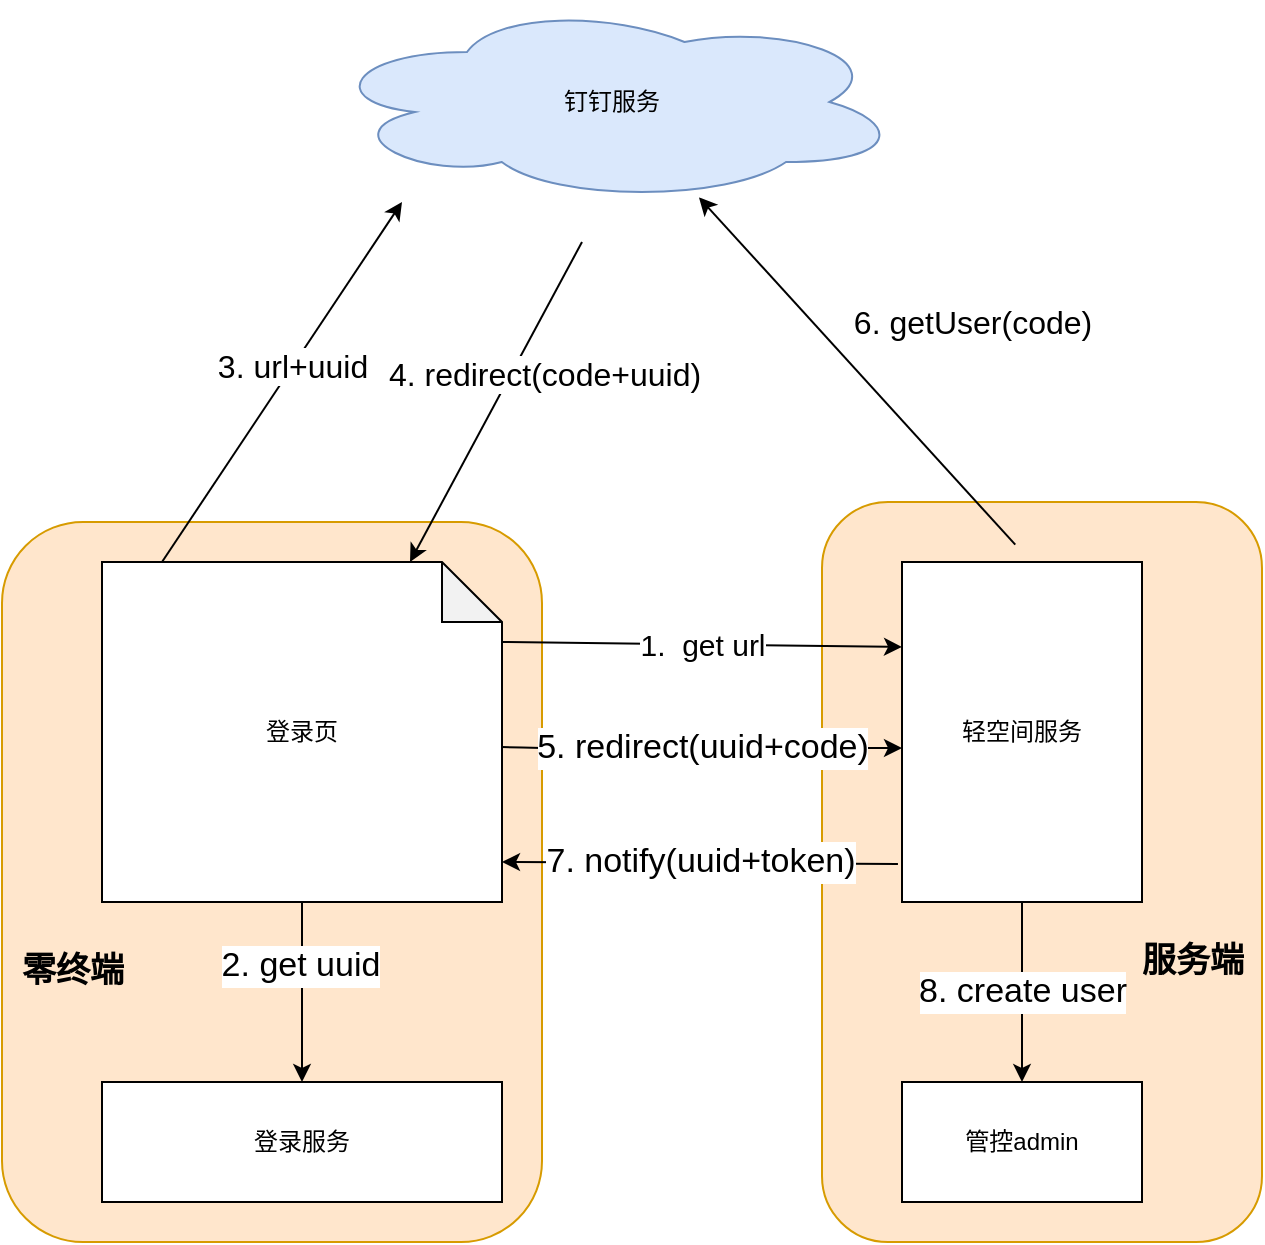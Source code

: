 <mxfile version="13.10.4" type="github">
  <diagram id="v8FIyj6-tNv1zjd0D3WM" name="Page-1">
    <mxGraphModel dx="1038" dy="1693" grid="1" gridSize="10" guides="1" tooltips="1" connect="1" arrows="1" fold="1" page="1" pageScale="1" pageWidth="827" pageHeight="1169" math="0" shadow="0">
      <root>
        <mxCell id="0" />
        <mxCell id="1" parent="0" />
        <mxCell id="kvXipWGZ7Jy9fMiuD0g3-35" value="" style="rounded=1;whiteSpace=wrap;html=1;fontSize=17;fillColor=#ffe6cc;strokeColor=#d79b00;" vertex="1" parent="1">
          <mxGeometry x="620" y="170" width="220" height="370" as="geometry" />
        </mxCell>
        <mxCell id="kvXipWGZ7Jy9fMiuD0g3-33" value="" style="rounded=1;whiteSpace=wrap;html=1;fontSize=17;fillColor=#ffe6cc;strokeColor=#d79b00;" vertex="1" parent="1">
          <mxGeometry x="210" y="180" width="270" height="360" as="geometry" />
        </mxCell>
        <mxCell id="kvXipWGZ7Jy9fMiuD0g3-2" value="登录服务" style="rounded=0;whiteSpace=wrap;html=1;" vertex="1" parent="1">
          <mxGeometry x="260" y="460" width="200" height="60" as="geometry" />
        </mxCell>
        <mxCell id="kvXipWGZ7Jy9fMiuD0g3-30" value="8. create user" style="edgeStyle=orthogonalEdgeStyle;rounded=0;orthogonalLoop=1;jettySize=auto;html=1;startArrow=none;startFill=0;endArrow=classic;endFill=1;fontSize=17;" edge="1" parent="1" source="kvXipWGZ7Jy9fMiuD0g3-3" target="kvXipWGZ7Jy9fMiuD0g3-29">
          <mxGeometry relative="1" as="geometry" />
        </mxCell>
        <mxCell id="kvXipWGZ7Jy9fMiuD0g3-3" value="轻空间服务" style="rounded=0;whiteSpace=wrap;html=1;" vertex="1" parent="1">
          <mxGeometry x="660" y="200" width="120" height="170" as="geometry" />
        </mxCell>
        <mxCell id="kvXipWGZ7Jy9fMiuD0g3-6" value="钉钉服务" style="ellipse;shape=cloud;whiteSpace=wrap;html=1;fillColor=#dae8fc;strokeColor=#6c8ebf;" vertex="1" parent="1">
          <mxGeometry x="370" y="-80" width="290" height="100" as="geometry" />
        </mxCell>
        <mxCell id="kvXipWGZ7Jy9fMiuD0g3-9" value="3. url+uuid" style="endArrow=classic;html=1;fontSize=16;" edge="1" parent="1">
          <mxGeometry x="0.091" width="50" height="50" relative="1" as="geometry">
            <mxPoint x="290" y="200" as="sourcePoint" />
            <mxPoint x="410" y="20" as="targetPoint" />
            <mxPoint as="offset" />
          </mxGeometry>
        </mxCell>
        <mxCell id="kvXipWGZ7Jy9fMiuD0g3-12" value="" style="endArrow=classic;html=1;" edge="1" parent="1">
          <mxGeometry width="50" height="50" relative="1" as="geometry">
            <mxPoint x="500" y="40" as="sourcePoint" />
            <mxPoint x="414" y="200" as="targetPoint" />
          </mxGeometry>
        </mxCell>
        <mxCell id="kvXipWGZ7Jy9fMiuD0g3-13" value="4. &lt;font style=&quot;font-size: 16px;&quot;&gt;redirect(code+uuid)&lt;/font&gt;" style="edgeLabel;html=1;align=center;verticalAlign=middle;resizable=0;points=[];fontSize=16;" vertex="1" connectable="0" parent="kvXipWGZ7Jy9fMiuD0g3-12">
          <mxGeometry x="-0.231" y="-1" relative="1" as="geometry">
            <mxPoint x="15" y="5" as="offset" />
          </mxGeometry>
        </mxCell>
        <mxCell id="kvXipWGZ7Jy9fMiuD0g3-14" value="1.&amp;nbsp; get url" style="endArrow=classic;html=1;entryX=0;entryY=0.25;entryDx=0;entryDy=0;fontSize=15;" edge="1" parent="1" target="kvXipWGZ7Jy9fMiuD0g3-3">
          <mxGeometry width="50" height="50" relative="1" as="geometry">
            <mxPoint x="460" y="240" as="sourcePoint" />
            <mxPoint x="550" y="240" as="targetPoint" />
          </mxGeometry>
        </mxCell>
        <mxCell id="kvXipWGZ7Jy9fMiuD0g3-15" value="5. redirect(uuid+code)" style="endArrow=classic;html=1;exitX=1;exitY=0.5;exitDx=0;exitDy=0;entryX=0;entryY=0.5;entryDx=0;entryDy=0;fontSize=17;" edge="1" parent="1">
          <mxGeometry width="50" height="50" relative="1" as="geometry">
            <mxPoint x="460" y="292.5" as="sourcePoint" />
            <mxPoint x="660" y="293" as="targetPoint" />
            <Array as="points">
              <mxPoint x="480" y="293" />
            </Array>
          </mxGeometry>
        </mxCell>
        <mxCell id="kvXipWGZ7Jy9fMiuD0g3-20" value="" style="endArrow=classic;html=1;exitX=0.472;exitY=-0.051;exitDx=0;exitDy=0;exitPerimeter=0;" edge="1" parent="1" source="kvXipWGZ7Jy9fMiuD0g3-3" target="kvXipWGZ7Jy9fMiuD0g3-6">
          <mxGeometry width="50" height="50" relative="1" as="geometry">
            <mxPoint x="770" y="190" as="sourcePoint" />
            <mxPoint x="820" y="140" as="targetPoint" />
          </mxGeometry>
        </mxCell>
        <mxCell id="kvXipWGZ7Jy9fMiuD0g3-21" value="6. getUser(code)" style="text;html=1;align=center;verticalAlign=middle;resizable=0;points=[];autosize=1;fontSize=16;" vertex="1" parent="1">
          <mxGeometry x="630" y="70" width="130" height="20" as="geometry" />
        </mxCell>
        <mxCell id="kvXipWGZ7Jy9fMiuD0g3-22" value="7. notify(uuid+token)" style="endArrow=classic;html=1;exitX=-0.017;exitY=0.888;exitDx=0;exitDy=0;exitPerimeter=0;fontSize=17;" edge="1" parent="1" source="kvXipWGZ7Jy9fMiuD0g3-3">
          <mxGeometry width="50" height="50" relative="1" as="geometry">
            <mxPoint x="610" y="350" as="sourcePoint" />
            <mxPoint x="460" y="350" as="targetPoint" />
            <Array as="points" />
          </mxGeometry>
        </mxCell>
        <mxCell id="kvXipWGZ7Jy9fMiuD0g3-25" value="" style="edgeStyle=orthogonalEdgeStyle;rounded=0;orthogonalLoop=1;jettySize=auto;html=1;startArrow=none;startFill=0;endArrow=classic;endFill=1;" edge="1" parent="1" source="kvXipWGZ7Jy9fMiuD0g3-24" target="kvXipWGZ7Jy9fMiuD0g3-2">
          <mxGeometry relative="1" as="geometry" />
        </mxCell>
        <mxCell id="kvXipWGZ7Jy9fMiuD0g3-26" value="2. get uuid" style="edgeLabel;html=1;align=center;verticalAlign=middle;resizable=0;points=[];fontSize=17;" vertex="1" connectable="0" parent="kvXipWGZ7Jy9fMiuD0g3-25">
          <mxGeometry x="-0.302" y="-1" relative="1" as="geometry">
            <mxPoint as="offset" />
          </mxGeometry>
        </mxCell>
        <mxCell id="kvXipWGZ7Jy9fMiuD0g3-24" value="登录页" style="shape=note;whiteSpace=wrap;html=1;backgroundOutline=1;darkOpacity=0.05;" vertex="1" parent="1">
          <mxGeometry x="260" y="200" width="200" height="170" as="geometry" />
        </mxCell>
        <mxCell id="kvXipWGZ7Jy9fMiuD0g3-29" value="管控admin" style="whiteSpace=wrap;html=1;rounded=0;" vertex="1" parent="1">
          <mxGeometry x="660" y="460" width="120" height="60" as="geometry" />
        </mxCell>
        <mxCell id="kvXipWGZ7Jy9fMiuD0g3-34" value="零终端" style="text;html=1;align=center;verticalAlign=middle;resizable=0;points=[];autosize=1;fontSize=17;fontStyle=1" vertex="1" parent="1">
          <mxGeometry x="210" y="390" width="70" height="30" as="geometry" />
        </mxCell>
        <mxCell id="kvXipWGZ7Jy9fMiuD0g3-36" value="服务端" style="text;html=1;align=center;verticalAlign=middle;resizable=0;points=[];autosize=1;fontSize=17;fontStyle=1" vertex="1" parent="1">
          <mxGeometry x="770" y="385" width="70" height="30" as="geometry" />
        </mxCell>
      </root>
    </mxGraphModel>
  </diagram>
</mxfile>
